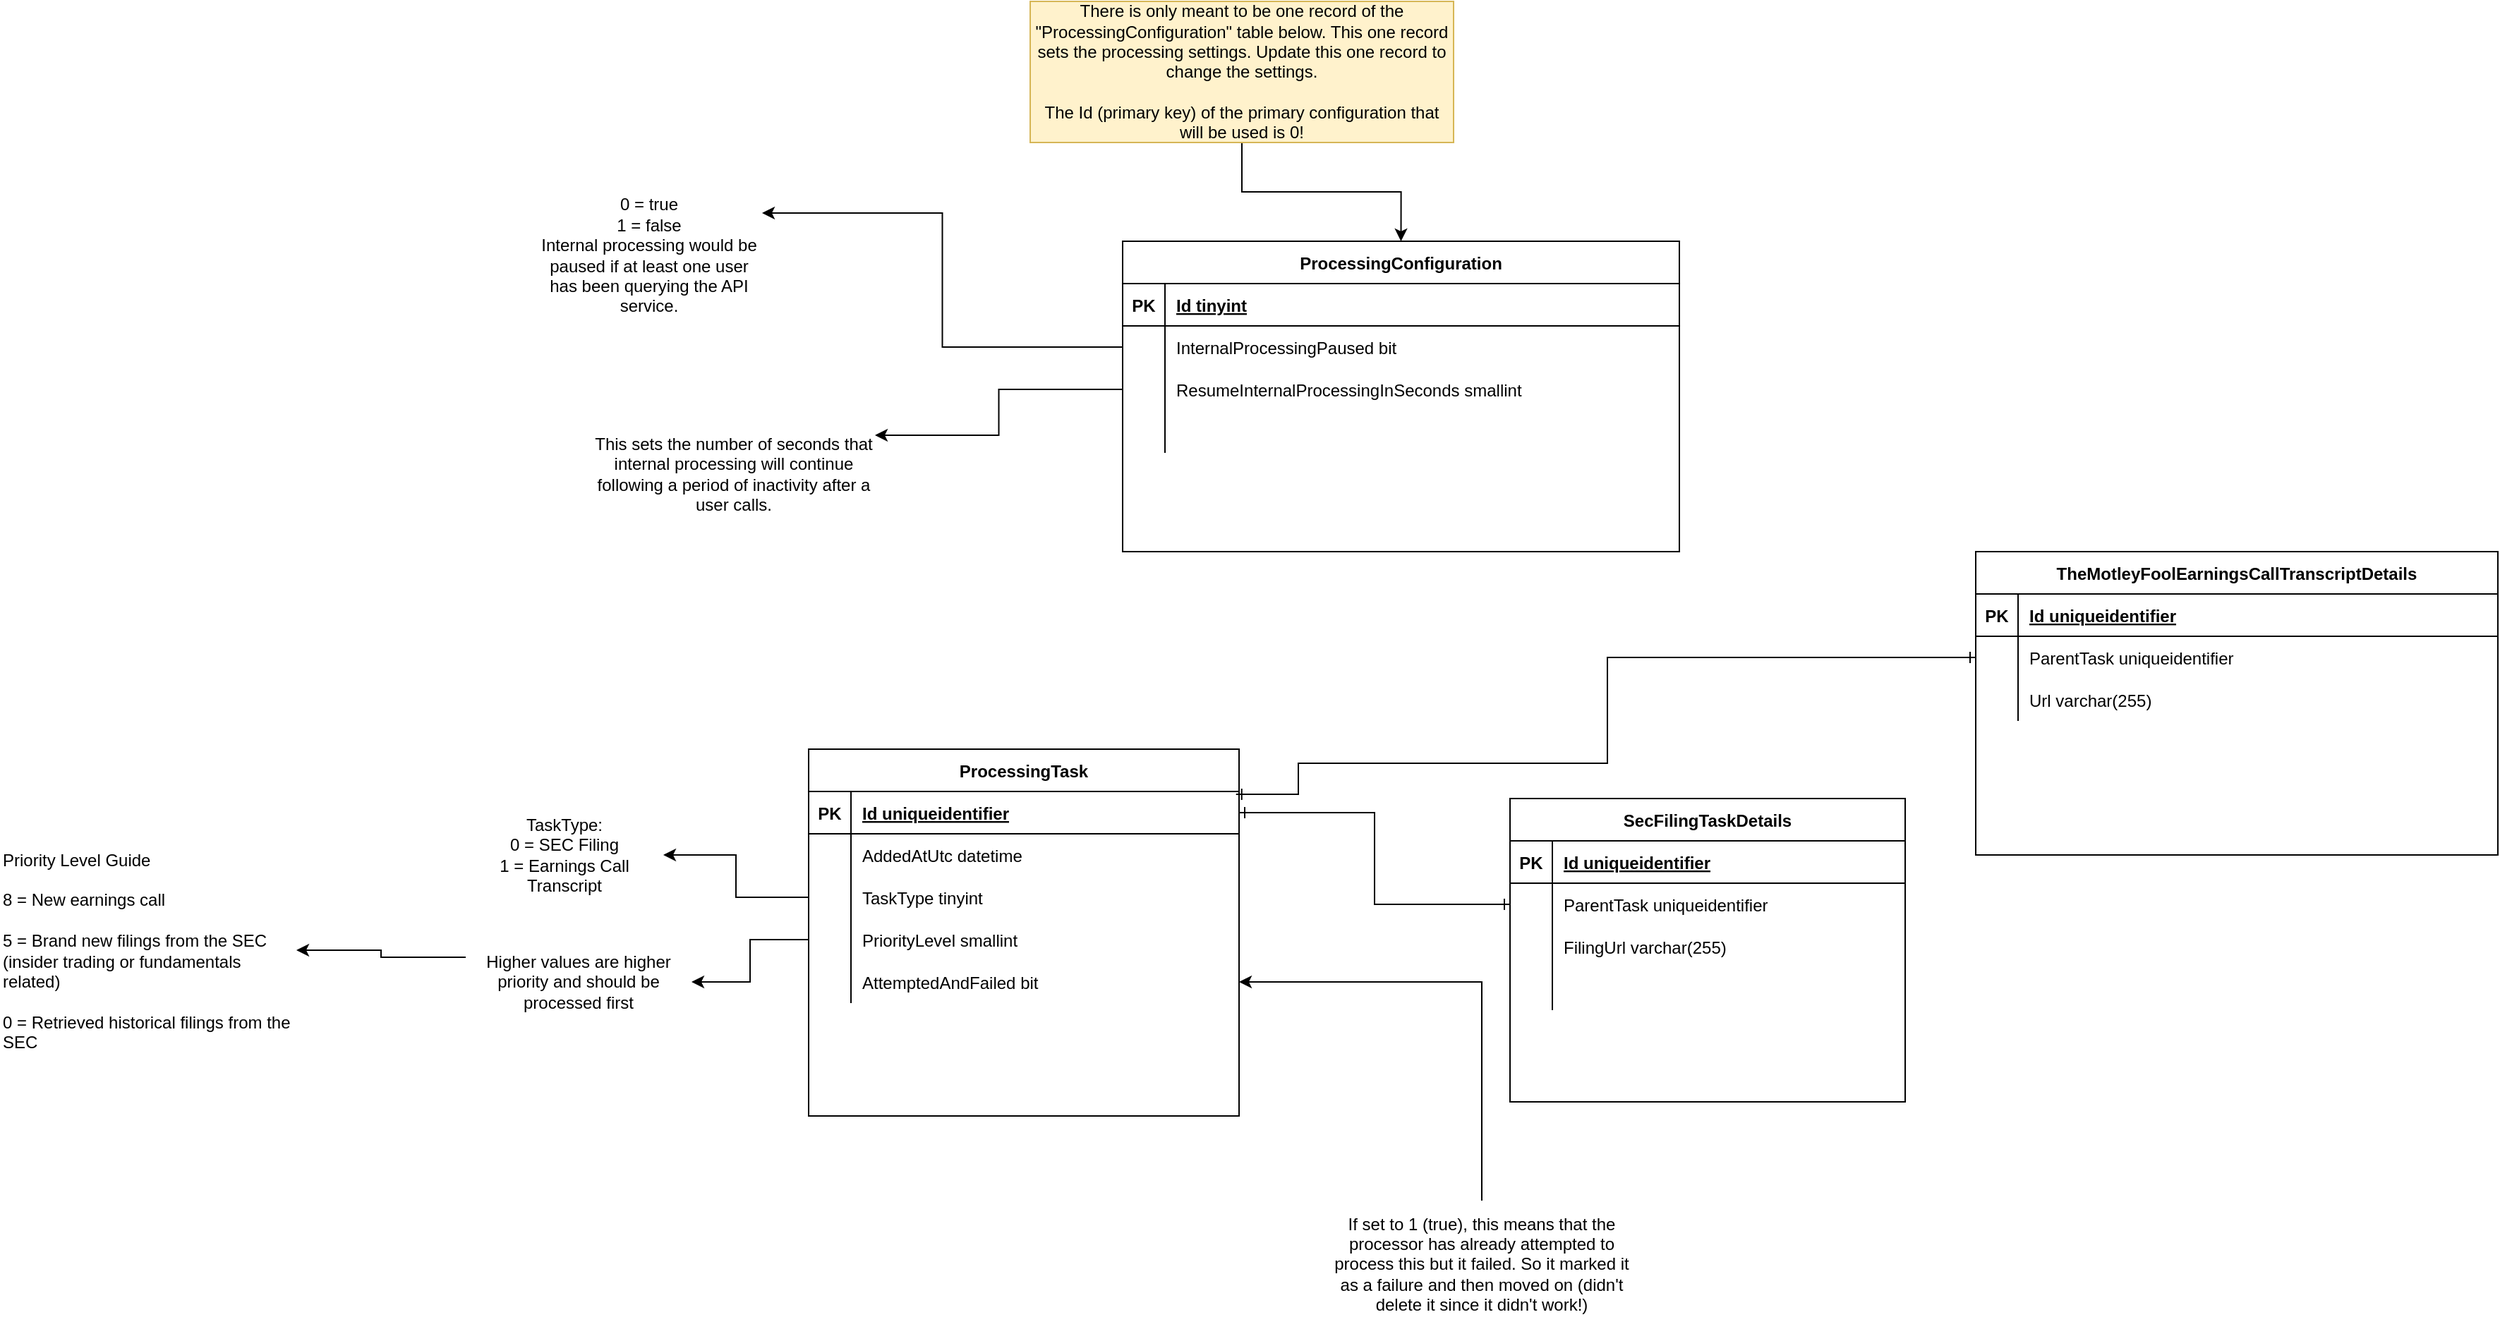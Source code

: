 <mxfile version="14.8.4" type="device"><diagram id="chCrNx0id62vPnrjSGK8" name="Processing"><mxGraphModel dx="1852" dy="1814" grid="1" gridSize="10" guides="1" tooltips="1" connect="1" arrows="1" fold="1" page="1" pageScale="1" pageWidth="850" pageHeight="1100" math="0" shadow="0"><root><mxCell id="0"/><mxCell id="1" parent="0"/><mxCell id="JX-lbbVhDs74iI9ARO3D-1" value="ProcessingTask" style="shape=table;startSize=30;container=1;collapsible=1;childLayout=tableLayout;fixedRows=1;rowLines=0;fontStyle=1;align=center;resizeLast=1;" parent="1" vertex="1"><mxGeometry x="273" y="180" width="305" height="260" as="geometry"/></mxCell><mxCell id="JX-lbbVhDs74iI9ARO3D-2" value="" style="shape=partialRectangle;collapsible=0;dropTarget=0;pointerEvents=0;fillColor=none;top=0;left=0;bottom=1;right=0;points=[[0,0.5],[1,0.5]];portConstraint=eastwest;" parent="JX-lbbVhDs74iI9ARO3D-1" vertex="1"><mxGeometry y="30" width="305" height="30" as="geometry"/></mxCell><mxCell id="JX-lbbVhDs74iI9ARO3D-3" value="PK" style="shape=partialRectangle;connectable=0;fillColor=none;top=0;left=0;bottom=0;right=0;fontStyle=1;overflow=hidden;" parent="JX-lbbVhDs74iI9ARO3D-2" vertex="1"><mxGeometry width="30" height="30" as="geometry"/></mxCell><mxCell id="JX-lbbVhDs74iI9ARO3D-4" value="Id uniqueidentifier" style="shape=partialRectangle;connectable=0;fillColor=none;top=0;left=0;bottom=0;right=0;align=left;spacingLeft=6;fontStyle=5;overflow=hidden;" parent="JX-lbbVhDs74iI9ARO3D-2" vertex="1"><mxGeometry x="30" width="275" height="30" as="geometry"/></mxCell><mxCell id="JX-lbbVhDs74iI9ARO3D-5" value="" style="shape=partialRectangle;collapsible=0;dropTarget=0;pointerEvents=0;fillColor=none;top=0;left=0;bottom=0;right=0;points=[[0,0.5],[1,0.5]];portConstraint=eastwest;" parent="JX-lbbVhDs74iI9ARO3D-1" vertex="1"><mxGeometry y="60" width="305" height="30" as="geometry"/></mxCell><mxCell id="JX-lbbVhDs74iI9ARO3D-6" value="" style="shape=partialRectangle;connectable=0;fillColor=none;top=0;left=0;bottom=0;right=0;editable=1;overflow=hidden;" parent="JX-lbbVhDs74iI9ARO3D-5" vertex="1"><mxGeometry width="30" height="30" as="geometry"/></mxCell><mxCell id="JX-lbbVhDs74iI9ARO3D-7" value="AddedAtUtc datetime" style="shape=partialRectangle;connectable=0;fillColor=none;top=0;left=0;bottom=0;right=0;align=left;spacingLeft=6;overflow=hidden;" parent="JX-lbbVhDs74iI9ARO3D-5" vertex="1"><mxGeometry x="30" width="275" height="30" as="geometry"/></mxCell><mxCell id="JX-lbbVhDs74iI9ARO3D-8" value="" style="shape=partialRectangle;collapsible=0;dropTarget=0;pointerEvents=0;fillColor=none;top=0;left=0;bottom=0;right=0;points=[[0,0.5],[1,0.5]];portConstraint=eastwest;" parent="JX-lbbVhDs74iI9ARO3D-1" vertex="1"><mxGeometry y="90" width="305" height="30" as="geometry"/></mxCell><mxCell id="JX-lbbVhDs74iI9ARO3D-9" value="" style="shape=partialRectangle;connectable=0;fillColor=none;top=0;left=0;bottom=0;right=0;editable=1;overflow=hidden;" parent="JX-lbbVhDs74iI9ARO3D-8" vertex="1"><mxGeometry width="30" height="30" as="geometry"/></mxCell><mxCell id="JX-lbbVhDs74iI9ARO3D-10" value="TaskType tinyint" style="shape=partialRectangle;connectable=0;fillColor=none;top=0;left=0;bottom=0;right=0;align=left;spacingLeft=6;overflow=hidden;" parent="JX-lbbVhDs74iI9ARO3D-8" vertex="1"><mxGeometry x="30" width="275" height="30" as="geometry"/></mxCell><mxCell id="JX-lbbVhDs74iI9ARO3D-11" value="" style="shape=partialRectangle;collapsible=0;dropTarget=0;pointerEvents=0;fillColor=none;top=0;left=0;bottom=0;right=0;points=[[0,0.5],[1,0.5]];portConstraint=eastwest;" parent="JX-lbbVhDs74iI9ARO3D-1" vertex="1"><mxGeometry y="120" width="305" height="30" as="geometry"/></mxCell><mxCell id="JX-lbbVhDs74iI9ARO3D-12" value="" style="shape=partialRectangle;connectable=0;fillColor=none;top=0;left=0;bottom=0;right=0;editable=1;overflow=hidden;" parent="JX-lbbVhDs74iI9ARO3D-11" vertex="1"><mxGeometry width="30" height="30" as="geometry"/></mxCell><mxCell id="JX-lbbVhDs74iI9ARO3D-13" value="PriorityLevel smallint" style="shape=partialRectangle;connectable=0;fillColor=none;top=0;left=0;bottom=0;right=0;align=left;spacingLeft=6;overflow=hidden;" parent="JX-lbbVhDs74iI9ARO3D-11" vertex="1"><mxGeometry x="30" width="275" height="30" as="geometry"/></mxCell><mxCell id="4m9gpRlX5IpYeLhZKfBT-1" style="shape=partialRectangle;collapsible=0;dropTarget=0;pointerEvents=0;fillColor=none;top=0;left=0;bottom=0;right=0;points=[[0,0.5],[1,0.5]];portConstraint=eastwest;" parent="JX-lbbVhDs74iI9ARO3D-1" vertex="1"><mxGeometry y="150" width="305" height="30" as="geometry"/></mxCell><mxCell id="4m9gpRlX5IpYeLhZKfBT-2" style="shape=partialRectangle;connectable=0;fillColor=none;top=0;left=0;bottom=0;right=0;editable=1;overflow=hidden;" parent="4m9gpRlX5IpYeLhZKfBT-1" vertex="1"><mxGeometry width="30" height="30" as="geometry"/></mxCell><mxCell id="4m9gpRlX5IpYeLhZKfBT-3" value="AttemptedAndFailed bit" style="shape=partialRectangle;connectable=0;fillColor=none;top=0;left=0;bottom=0;right=0;align=left;spacingLeft=6;overflow=hidden;" parent="4m9gpRlX5IpYeLhZKfBT-1" vertex="1"><mxGeometry x="30" width="275" height="30" as="geometry"/></mxCell><mxCell id="JX-lbbVhDs74iI9ARO3D-14" value="TaskType:&lt;br&gt;0 = SEC Filing&lt;br&gt;1 = Earnings Call Transcript" style="text;html=1;strokeColor=none;fillColor=none;align=center;verticalAlign=middle;whiteSpace=wrap;rounded=0;" parent="1" vertex="1"><mxGeometry x="30" y="220" width="140" height="70" as="geometry"/></mxCell><mxCell id="JX-lbbVhDs74iI9ARO3D-15" style="edgeStyle=orthogonalEdgeStyle;rounded=0;orthogonalLoop=1;jettySize=auto;html=1;exitX=0;exitY=0.5;exitDx=0;exitDy=0;entryX=1;entryY=0.5;entryDx=0;entryDy=0;" parent="1" source="JX-lbbVhDs74iI9ARO3D-8" target="JX-lbbVhDs74iI9ARO3D-14" edge="1"><mxGeometry relative="1" as="geometry"/></mxCell><mxCell id="JX-lbbVhDs74iI9ARO3D-16" value="SecFilingTaskDetails" style="shape=table;startSize=30;container=1;collapsible=1;childLayout=tableLayout;fixedRows=1;rowLines=0;fontStyle=1;align=center;resizeLast=1;" parent="1" vertex="1"><mxGeometry x="770" y="215" width="280" height="215" as="geometry"/></mxCell><mxCell id="JX-lbbVhDs74iI9ARO3D-17" value="" style="shape=partialRectangle;collapsible=0;dropTarget=0;pointerEvents=0;fillColor=none;top=0;left=0;bottom=1;right=0;points=[[0,0.5],[1,0.5]];portConstraint=eastwest;" parent="JX-lbbVhDs74iI9ARO3D-16" vertex="1"><mxGeometry y="30" width="280" height="30" as="geometry"/></mxCell><mxCell id="JX-lbbVhDs74iI9ARO3D-18" value="PK" style="shape=partialRectangle;connectable=0;fillColor=none;top=0;left=0;bottom=0;right=0;fontStyle=1;overflow=hidden;" parent="JX-lbbVhDs74iI9ARO3D-17" vertex="1"><mxGeometry width="30" height="30" as="geometry"/></mxCell><mxCell id="JX-lbbVhDs74iI9ARO3D-19" value="Id uniqueidentifier" style="shape=partialRectangle;connectable=0;fillColor=none;top=0;left=0;bottom=0;right=0;align=left;spacingLeft=6;fontStyle=5;overflow=hidden;" parent="JX-lbbVhDs74iI9ARO3D-17" vertex="1"><mxGeometry x="30" width="250" height="30" as="geometry"/></mxCell><mxCell id="JX-lbbVhDs74iI9ARO3D-20" value="" style="shape=partialRectangle;collapsible=0;dropTarget=0;pointerEvents=0;fillColor=none;top=0;left=0;bottom=0;right=0;points=[[0,0.5],[1,0.5]];portConstraint=eastwest;" parent="JX-lbbVhDs74iI9ARO3D-16" vertex="1"><mxGeometry y="60" width="280" height="30" as="geometry"/></mxCell><mxCell id="JX-lbbVhDs74iI9ARO3D-21" value="" style="shape=partialRectangle;connectable=0;fillColor=none;top=0;left=0;bottom=0;right=0;editable=1;overflow=hidden;" parent="JX-lbbVhDs74iI9ARO3D-20" vertex="1"><mxGeometry width="30" height="30" as="geometry"/></mxCell><mxCell id="JX-lbbVhDs74iI9ARO3D-22" value="ParentTask uniqueidentifier" style="shape=partialRectangle;connectable=0;fillColor=none;top=0;left=0;bottom=0;right=0;align=left;spacingLeft=6;overflow=hidden;" parent="JX-lbbVhDs74iI9ARO3D-20" vertex="1"><mxGeometry x="30" width="250" height="30" as="geometry"/></mxCell><mxCell id="JX-lbbVhDs74iI9ARO3D-23" value="" style="shape=partialRectangle;collapsible=0;dropTarget=0;pointerEvents=0;fillColor=none;top=0;left=0;bottom=0;right=0;points=[[0,0.5],[1,0.5]];portConstraint=eastwest;" parent="JX-lbbVhDs74iI9ARO3D-16" vertex="1"><mxGeometry y="90" width="280" height="30" as="geometry"/></mxCell><mxCell id="JX-lbbVhDs74iI9ARO3D-24" value="" style="shape=partialRectangle;connectable=0;fillColor=none;top=0;left=0;bottom=0;right=0;editable=1;overflow=hidden;" parent="JX-lbbVhDs74iI9ARO3D-23" vertex="1"><mxGeometry width="30" height="30" as="geometry"/></mxCell><mxCell id="JX-lbbVhDs74iI9ARO3D-25" value="FilingUrl varchar(255)" style="shape=partialRectangle;connectable=0;fillColor=none;top=0;left=0;bottom=0;right=0;align=left;spacingLeft=6;overflow=hidden;" parent="JX-lbbVhDs74iI9ARO3D-23" vertex="1"><mxGeometry x="30" width="250" height="30" as="geometry"/></mxCell><mxCell id="JX-lbbVhDs74iI9ARO3D-26" value="" style="shape=partialRectangle;collapsible=0;dropTarget=0;pointerEvents=0;fillColor=none;top=0;left=0;bottom=0;right=0;points=[[0,0.5],[1,0.5]];portConstraint=eastwest;" parent="JX-lbbVhDs74iI9ARO3D-16" vertex="1"><mxGeometry y="120" width="280" height="30" as="geometry"/></mxCell><mxCell id="JX-lbbVhDs74iI9ARO3D-27" value="" style="shape=partialRectangle;connectable=0;fillColor=none;top=0;left=0;bottom=0;right=0;editable=1;overflow=hidden;" parent="JX-lbbVhDs74iI9ARO3D-26" vertex="1"><mxGeometry width="30" height="30" as="geometry"/></mxCell><mxCell id="JX-lbbVhDs74iI9ARO3D-28" value="" style="shape=partialRectangle;connectable=0;fillColor=none;top=0;left=0;bottom=0;right=0;align=left;spacingLeft=6;overflow=hidden;" parent="JX-lbbVhDs74iI9ARO3D-26" vertex="1"><mxGeometry x="30" width="250" height="30" as="geometry"/></mxCell><mxCell id="O-Zg7cDEJFuEonpi_grE-2" style="edgeStyle=orthogonalEdgeStyle;rounded=0;orthogonalLoop=1;jettySize=auto;html=1;exitX=0;exitY=0.25;exitDx=0;exitDy=0;entryX=1;entryY=0.5;entryDx=0;entryDy=0;" parent="1" source="JX-lbbVhDs74iI9ARO3D-29" target="O-Zg7cDEJFuEonpi_grE-1" edge="1"><mxGeometry relative="1" as="geometry"/></mxCell><mxCell id="JX-lbbVhDs74iI9ARO3D-29" value="Higher values are higher priority and should be processed first" style="text;html=1;strokeColor=none;fillColor=none;align=center;verticalAlign=middle;whiteSpace=wrap;rounded=0;" parent="1" vertex="1"><mxGeometry x="30" y="310" width="160" height="70" as="geometry"/></mxCell><mxCell id="JX-lbbVhDs74iI9ARO3D-30" style="edgeStyle=orthogonalEdgeStyle;rounded=0;orthogonalLoop=1;jettySize=auto;html=1;exitX=0;exitY=0.5;exitDx=0;exitDy=0;entryX=1;entryY=0.5;entryDx=0;entryDy=0;" parent="1" source="JX-lbbVhDs74iI9ARO3D-11" target="JX-lbbVhDs74iI9ARO3D-29" edge="1"><mxGeometry relative="1" as="geometry"/></mxCell><mxCell id="JX-lbbVhDs74iI9ARO3D-31" style="edgeStyle=orthogonalEdgeStyle;rounded=0;orthogonalLoop=1;jettySize=auto;html=1;exitX=0;exitY=0.5;exitDx=0;exitDy=0;entryX=1;entryY=0.5;entryDx=0;entryDy=0;endArrow=ERone;endFill=0;startArrow=ERone;startFill=0;" parent="1" source="JX-lbbVhDs74iI9ARO3D-20" target="JX-lbbVhDs74iI9ARO3D-2" edge="1"><mxGeometry relative="1" as="geometry"/></mxCell><mxCell id="JX-lbbVhDs74iI9ARO3D-33" value="ProcessingConfiguration" style="shape=table;startSize=30;container=1;collapsible=1;childLayout=tableLayout;fixedRows=1;rowLines=0;fontStyle=1;align=center;resizeLast=1;" parent="1" vertex="1"><mxGeometry x="495.5" y="-180" width="394.5" height="220" as="geometry"/></mxCell><mxCell id="JX-lbbVhDs74iI9ARO3D-34" value="" style="shape=partialRectangle;collapsible=0;dropTarget=0;pointerEvents=0;fillColor=none;top=0;left=0;bottom=1;right=0;points=[[0,0.5],[1,0.5]];portConstraint=eastwest;" parent="JX-lbbVhDs74iI9ARO3D-33" vertex="1"><mxGeometry y="30" width="394.5" height="30" as="geometry"/></mxCell><mxCell id="JX-lbbVhDs74iI9ARO3D-35" value="PK" style="shape=partialRectangle;connectable=0;fillColor=none;top=0;left=0;bottom=0;right=0;fontStyle=1;overflow=hidden;" parent="JX-lbbVhDs74iI9ARO3D-34" vertex="1"><mxGeometry width="30" height="30" as="geometry"/></mxCell><mxCell id="JX-lbbVhDs74iI9ARO3D-36" value="Id tinyint" style="shape=partialRectangle;connectable=0;fillColor=none;top=0;left=0;bottom=0;right=0;align=left;spacingLeft=6;fontStyle=5;overflow=hidden;" parent="JX-lbbVhDs74iI9ARO3D-34" vertex="1"><mxGeometry x="30" width="364.5" height="30" as="geometry"/></mxCell><mxCell id="JX-lbbVhDs74iI9ARO3D-37" value="" style="shape=partialRectangle;collapsible=0;dropTarget=0;pointerEvents=0;fillColor=none;top=0;left=0;bottom=0;right=0;points=[[0,0.5],[1,0.5]];portConstraint=eastwest;" parent="JX-lbbVhDs74iI9ARO3D-33" vertex="1"><mxGeometry y="60" width="394.5" height="30" as="geometry"/></mxCell><mxCell id="JX-lbbVhDs74iI9ARO3D-38" value="" style="shape=partialRectangle;connectable=0;fillColor=none;top=0;left=0;bottom=0;right=0;editable=1;overflow=hidden;" parent="JX-lbbVhDs74iI9ARO3D-37" vertex="1"><mxGeometry width="30" height="30" as="geometry"/></mxCell><mxCell id="JX-lbbVhDs74iI9ARO3D-39" value="InternalProcessingPaused bit" style="shape=partialRectangle;connectable=0;fillColor=none;top=0;left=0;bottom=0;right=0;align=left;spacingLeft=6;overflow=hidden;" parent="JX-lbbVhDs74iI9ARO3D-37" vertex="1"><mxGeometry x="30" width="364.5" height="30" as="geometry"/></mxCell><mxCell id="JX-lbbVhDs74iI9ARO3D-40" value="" style="shape=partialRectangle;collapsible=0;dropTarget=0;pointerEvents=0;fillColor=none;top=0;left=0;bottom=0;right=0;points=[[0,0.5],[1,0.5]];portConstraint=eastwest;" parent="JX-lbbVhDs74iI9ARO3D-33" vertex="1"><mxGeometry y="90" width="394.5" height="30" as="geometry"/></mxCell><mxCell id="JX-lbbVhDs74iI9ARO3D-41" value="" style="shape=partialRectangle;connectable=0;fillColor=none;top=0;left=0;bottom=0;right=0;editable=1;overflow=hidden;" parent="JX-lbbVhDs74iI9ARO3D-40" vertex="1"><mxGeometry width="30" height="30" as="geometry"/></mxCell><mxCell id="JX-lbbVhDs74iI9ARO3D-42" value="ResumeInternalProcessingInSeconds smallint" style="shape=partialRectangle;connectable=0;fillColor=none;top=0;left=0;bottom=0;right=0;align=left;spacingLeft=6;overflow=hidden;" parent="JX-lbbVhDs74iI9ARO3D-40" vertex="1"><mxGeometry x="30" width="364.5" height="30" as="geometry"/></mxCell><mxCell id="JX-lbbVhDs74iI9ARO3D-43" value="" style="shape=partialRectangle;collapsible=0;dropTarget=0;pointerEvents=0;fillColor=none;top=0;left=0;bottom=0;right=0;points=[[0,0.5],[1,0.5]];portConstraint=eastwest;" parent="JX-lbbVhDs74iI9ARO3D-33" vertex="1"><mxGeometry y="120" width="394.5" height="30" as="geometry"/></mxCell><mxCell id="JX-lbbVhDs74iI9ARO3D-44" value="" style="shape=partialRectangle;connectable=0;fillColor=none;top=0;left=0;bottom=0;right=0;editable=1;overflow=hidden;" parent="JX-lbbVhDs74iI9ARO3D-43" vertex="1"><mxGeometry width="30" height="30" as="geometry"/></mxCell><mxCell id="JX-lbbVhDs74iI9ARO3D-45" value="" style="shape=partialRectangle;connectable=0;fillColor=none;top=0;left=0;bottom=0;right=0;align=left;spacingLeft=6;overflow=hidden;" parent="JX-lbbVhDs74iI9ARO3D-43" vertex="1"><mxGeometry x="30" width="364.5" height="30" as="geometry"/></mxCell><mxCell id="JX-lbbVhDs74iI9ARO3D-46" value="0 = true&lt;br&gt;1 = false&lt;br&gt;Internal processing would be paused if at least one user has been querying the API service." style="text;html=1;strokeColor=none;fillColor=none;align=center;verticalAlign=middle;whiteSpace=wrap;rounded=0;" parent="1" vertex="1"><mxGeometry x="80" y="-230" width="160" height="120" as="geometry"/></mxCell><mxCell id="JX-lbbVhDs74iI9ARO3D-47" style="edgeStyle=orthogonalEdgeStyle;rounded=0;orthogonalLoop=1;jettySize=auto;html=1;exitX=0;exitY=0.5;exitDx=0;exitDy=0;entryX=1;entryY=0.25;entryDx=0;entryDy=0;startArrow=none;startFill=0;endArrow=classic;endFill=1;" parent="1" source="JX-lbbVhDs74iI9ARO3D-37" target="JX-lbbVhDs74iI9ARO3D-46" edge="1"><mxGeometry relative="1" as="geometry"/></mxCell><mxCell id="JX-lbbVhDs74iI9ARO3D-48" value="This sets the number of seconds that internal processing will continue following a period of inactivity after a user calls." style="text;html=1;strokeColor=none;fillColor=none;align=center;verticalAlign=middle;whiteSpace=wrap;rounded=0;" parent="1" vertex="1"><mxGeometry x="120" y="-70" width="200" height="110" as="geometry"/></mxCell><mxCell id="JX-lbbVhDs74iI9ARO3D-49" style="edgeStyle=orthogonalEdgeStyle;rounded=0;orthogonalLoop=1;jettySize=auto;html=1;exitX=0;exitY=0.5;exitDx=0;exitDy=0;entryX=1;entryY=0.25;entryDx=0;entryDy=0;startArrow=none;startFill=0;endArrow=classic;endFill=1;" parent="1" source="JX-lbbVhDs74iI9ARO3D-40" target="JX-lbbVhDs74iI9ARO3D-48" edge="1"><mxGeometry relative="1" as="geometry"/></mxCell><mxCell id="JX-lbbVhDs74iI9ARO3D-51" style="edgeStyle=orthogonalEdgeStyle;rounded=0;orthogonalLoop=1;jettySize=auto;html=1;exitX=0.5;exitY=1;exitDx=0;exitDy=0;entryX=0.5;entryY=0;entryDx=0;entryDy=0;startArrow=none;startFill=0;endArrow=classic;endFill=1;" parent="1" source="JX-lbbVhDs74iI9ARO3D-50" target="JX-lbbVhDs74iI9ARO3D-33" edge="1"><mxGeometry relative="1" as="geometry"/></mxCell><mxCell id="JX-lbbVhDs74iI9ARO3D-50" value="There is only meant to be one record of the &quot;ProcessingConfiguration&quot; table below. This one record sets the processing settings. Update this one record to change the settings.&lt;br&gt;&lt;br&gt;The Id (primary key) of the primary configuration that will be used is 0!" style="text;html=1;strokeColor=#d6b656;fillColor=#fff2cc;align=center;verticalAlign=middle;whiteSpace=wrap;rounded=0;" parent="1" vertex="1"><mxGeometry x="430" y="-350" width="300" height="100" as="geometry"/></mxCell><mxCell id="O-Zg7cDEJFuEonpi_grE-1" value="Priority Level Guide&lt;br&gt;&lt;br&gt;8 = New earnings call&lt;br&gt;&lt;br&gt;5 = Brand new filings from the SEC (insider trading or fundamentals related)&lt;br&gt;&lt;br&gt;0 = Retrieved historical filings from the SEC" style="text;html=1;strokeColor=none;fillColor=none;align=left;verticalAlign=middle;whiteSpace=wrap;rounded=0;" parent="1" vertex="1"><mxGeometry x="-300" y="242.5" width="210" height="160" as="geometry"/></mxCell><mxCell id="4m9gpRlX5IpYeLhZKfBT-5" style="edgeStyle=orthogonalEdgeStyle;rounded=0;orthogonalLoop=1;jettySize=auto;html=1;exitX=0.5;exitY=0;exitDx=0;exitDy=0;entryX=1;entryY=0.5;entryDx=0;entryDy=0;" parent="1" source="4m9gpRlX5IpYeLhZKfBT-4" target="4m9gpRlX5IpYeLhZKfBT-1" edge="1"><mxGeometry relative="1" as="geometry"/></mxCell><mxCell id="4m9gpRlX5IpYeLhZKfBT-4" value="If set to 1 (true), this means that the processor has already attempted to process this but it failed. So it marked it as a failure and then moved on (didn't delete it since it didn't work!)" style="text;html=1;strokeColor=none;fillColor=none;align=center;verticalAlign=middle;whiteSpace=wrap;rounded=0;" parent="1" vertex="1"><mxGeometry x="640" y="500" width="220" height="90" as="geometry"/></mxCell><mxCell id="j5C4RTV23sw0mL-JJQir-1" value="TheMotleyFoolEarningsCallTranscriptDetails" style="shape=table;startSize=30;container=1;collapsible=1;childLayout=tableLayout;fixedRows=1;rowLines=0;fontStyle=1;align=center;resizeLast=1;" vertex="1" parent="1"><mxGeometry x="1100" y="40" width="370" height="215" as="geometry"/></mxCell><mxCell id="j5C4RTV23sw0mL-JJQir-2" value="" style="shape=partialRectangle;collapsible=0;dropTarget=0;pointerEvents=0;fillColor=none;top=0;left=0;bottom=1;right=0;points=[[0,0.5],[1,0.5]];portConstraint=eastwest;" vertex="1" parent="j5C4RTV23sw0mL-JJQir-1"><mxGeometry y="30" width="370" height="30" as="geometry"/></mxCell><mxCell id="j5C4RTV23sw0mL-JJQir-3" value="PK" style="shape=partialRectangle;connectable=0;fillColor=none;top=0;left=0;bottom=0;right=0;fontStyle=1;overflow=hidden;" vertex="1" parent="j5C4RTV23sw0mL-JJQir-2"><mxGeometry width="30" height="30" as="geometry"/></mxCell><mxCell id="j5C4RTV23sw0mL-JJQir-4" value="Id uniqueidentifier" style="shape=partialRectangle;connectable=0;fillColor=none;top=0;left=0;bottom=0;right=0;align=left;spacingLeft=6;fontStyle=5;overflow=hidden;" vertex="1" parent="j5C4RTV23sw0mL-JJQir-2"><mxGeometry x="30" width="340" height="30" as="geometry"/></mxCell><mxCell id="j5C4RTV23sw0mL-JJQir-5" value="" style="shape=partialRectangle;collapsible=0;dropTarget=0;pointerEvents=0;fillColor=none;top=0;left=0;bottom=0;right=0;points=[[0,0.5],[1,0.5]];portConstraint=eastwest;" vertex="1" parent="j5C4RTV23sw0mL-JJQir-1"><mxGeometry y="60" width="370" height="30" as="geometry"/></mxCell><mxCell id="j5C4RTV23sw0mL-JJQir-6" value="" style="shape=partialRectangle;connectable=0;fillColor=none;top=0;left=0;bottom=0;right=0;editable=1;overflow=hidden;" vertex="1" parent="j5C4RTV23sw0mL-JJQir-5"><mxGeometry width="30" height="30" as="geometry"/></mxCell><mxCell id="j5C4RTV23sw0mL-JJQir-7" value="ParentTask uniqueidentifier" style="shape=partialRectangle;connectable=0;fillColor=none;top=0;left=0;bottom=0;right=0;align=left;spacingLeft=6;overflow=hidden;" vertex="1" parent="j5C4RTV23sw0mL-JJQir-5"><mxGeometry x="30" width="340" height="30" as="geometry"/></mxCell><mxCell id="j5C4RTV23sw0mL-JJQir-8" value="" style="shape=partialRectangle;collapsible=0;dropTarget=0;pointerEvents=0;fillColor=none;top=0;left=0;bottom=0;right=0;points=[[0,0.5],[1,0.5]];portConstraint=eastwest;" vertex="1" parent="j5C4RTV23sw0mL-JJQir-1"><mxGeometry y="90" width="370" height="30" as="geometry"/></mxCell><mxCell id="j5C4RTV23sw0mL-JJQir-9" value="" style="shape=partialRectangle;connectable=0;fillColor=none;top=0;left=0;bottom=0;right=0;editable=1;overflow=hidden;" vertex="1" parent="j5C4RTV23sw0mL-JJQir-8"><mxGeometry width="30" height="30" as="geometry"/></mxCell><mxCell id="j5C4RTV23sw0mL-JJQir-10" value="Url varchar(255)" style="shape=partialRectangle;connectable=0;fillColor=none;top=0;left=0;bottom=0;right=0;align=left;spacingLeft=6;overflow=hidden;" vertex="1" parent="j5C4RTV23sw0mL-JJQir-8"><mxGeometry x="30" width="340" height="30" as="geometry"/></mxCell><mxCell id="j5C4RTV23sw0mL-JJQir-14" style="edgeStyle=orthogonalEdgeStyle;rounded=0;orthogonalLoop=1;jettySize=auto;html=1;exitX=0;exitY=0.5;exitDx=0;exitDy=0;entryX=0.993;entryY=0.067;entryDx=0;entryDy=0;entryPerimeter=0;endArrow=ERone;endFill=0;startArrow=ERone;startFill=0;" edge="1" parent="1" source="j5C4RTV23sw0mL-JJQir-5" target="JX-lbbVhDs74iI9ARO3D-2"><mxGeometry relative="1" as="geometry"><Array as="points"><mxPoint x="839" y="115"/><mxPoint x="839" y="190"/><mxPoint x="620" y="190"/><mxPoint x="620" y="212"/></Array></mxGeometry></mxCell></root></mxGraphModel></diagram></mxfile>